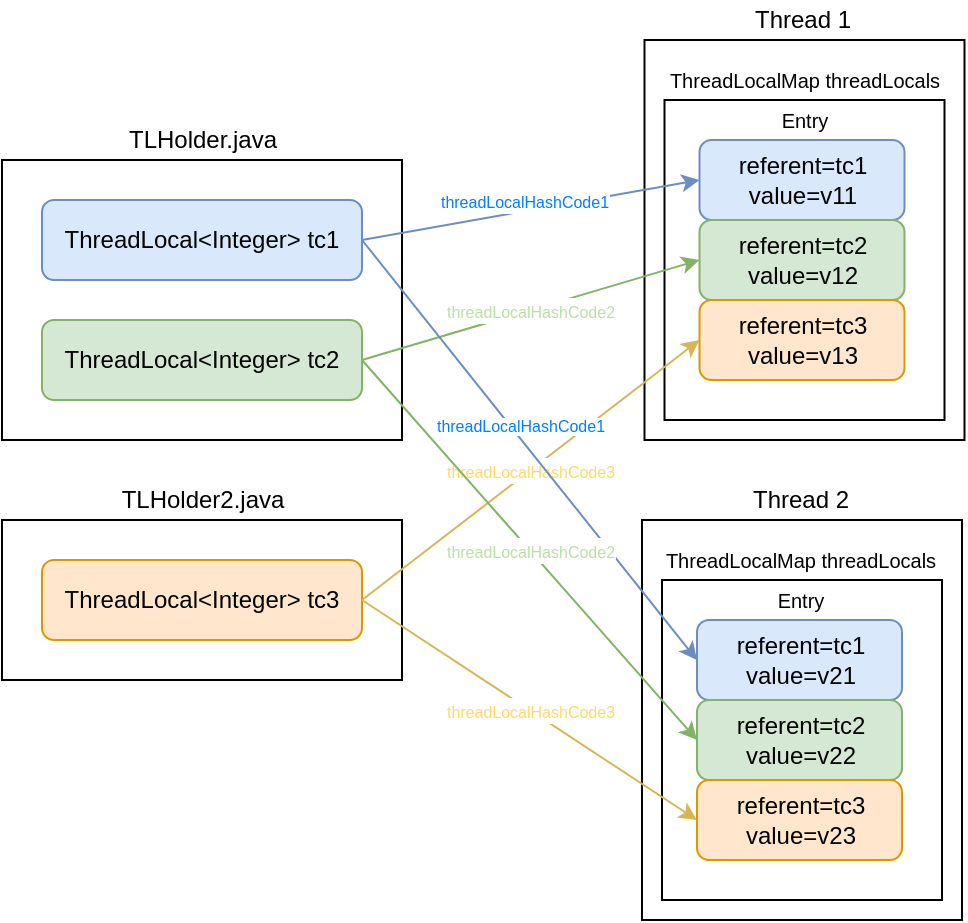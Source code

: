 <mxfile version="16.1.2" type="device"><diagram id="h3seWhRiCq7StGXtS9yJ" name="第 1 页"><mxGraphModel dx="1098" dy="689" grid="1" gridSize="10" guides="1" tooltips="1" connect="1" arrows="1" fold="1" page="1" pageScale="1" pageWidth="827" pageHeight="1169" math="0" shadow="0"><root><mxCell id="0"/><mxCell id="1" parent="0"/><mxCell id="l43vFdsVM3XjgTu8qxaD-1" value="" style="rounded=0;whiteSpace=wrap;html=1;" vertex="1" parent="1"><mxGeometry x="40" y="120" width="200" height="140" as="geometry"/></mxCell><mxCell id="l43vFdsVM3XjgTu8qxaD-2" value="TLHolder.java" style="text;html=1;align=center;verticalAlign=middle;resizable=0;points=[];autosize=1;strokeColor=none;fillColor=none;" vertex="1" parent="1"><mxGeometry x="95" y="100" width="90" height="20" as="geometry"/></mxCell><mxCell id="l43vFdsVM3XjgTu8qxaD-3" value="ThreadLocal&amp;lt;Integer&amp;gt; tc1" style="rounded=1;whiteSpace=wrap;html=1;fillColor=#dae8fc;strokeColor=#6c8ebf;" vertex="1" parent="1"><mxGeometry x="60" y="140" width="160" height="40" as="geometry"/></mxCell><mxCell id="l43vFdsVM3XjgTu8qxaD-4" value="ThreadLocal&amp;lt;Integer&amp;gt; tc2" style="rounded=1;whiteSpace=wrap;html=1;fillColor=#d5e8d4;strokeColor=#82b366;" vertex="1" parent="1"><mxGeometry x="60" y="200" width="160" height="40" as="geometry"/></mxCell><mxCell id="l43vFdsVM3XjgTu8qxaD-5" value="" style="rounded=0;whiteSpace=wrap;html=1;" vertex="1" parent="1"><mxGeometry x="40" y="300" width="200" height="80" as="geometry"/></mxCell><mxCell id="l43vFdsVM3XjgTu8qxaD-6" value="TLHolder2.java" style="text;html=1;align=center;verticalAlign=middle;resizable=0;points=[];autosize=1;strokeColor=none;fillColor=none;" vertex="1" parent="1"><mxGeometry x="90" y="280" width="100" height="20" as="geometry"/></mxCell><mxCell id="l43vFdsVM3XjgTu8qxaD-7" value="ThreadLocal&amp;lt;Integer&amp;gt; tc3" style="rounded=1;whiteSpace=wrap;html=1;fillColor=#ffe6cc;strokeColor=#d79b00;" vertex="1" parent="1"><mxGeometry x="60" y="320" width="160" height="40" as="geometry"/></mxCell><mxCell id="l43vFdsVM3XjgTu8qxaD-10" value="" style="rounded=0;whiteSpace=wrap;html=1;" vertex="1" parent="1"><mxGeometry x="361.25" y="60" width="160" height="200" as="geometry"/></mxCell><mxCell id="l43vFdsVM3XjgTu8qxaD-11" value="Thread 1" style="text;html=1;align=center;verticalAlign=middle;resizable=0;points=[];autosize=1;strokeColor=none;fillColor=none;" vertex="1" parent="1"><mxGeometry x="410" y="40" width="60" height="20" as="geometry"/></mxCell><mxCell id="l43vFdsVM3XjgTu8qxaD-18" value="" style="rounded=0;whiteSpace=wrap;html=1;" vertex="1" parent="1"><mxGeometry x="371.25" y="90" width="140" height="160" as="geometry"/></mxCell><mxCell id="l43vFdsVM3XjgTu8qxaD-19" value="&lt;font style=&quot;font-size: 10px&quot;&gt;&lt;span&gt;ThreadLocalMap&amp;nbsp;&lt;/span&gt;threadLocals&lt;/font&gt;" style="text;html=1;align=center;verticalAlign=middle;resizable=0;points=[];autosize=1;strokeColor=none;fillColor=none;" vertex="1" parent="1"><mxGeometry x="366.25" y="70" width="150" height="20" as="geometry"/></mxCell><mxCell id="l43vFdsVM3XjgTu8qxaD-13" value="referent=tc1&lt;br&gt;value=v11" style="rounded=1;whiteSpace=wrap;html=1;fillColor=#dae8fc;strokeColor=#6c8ebf;" vertex="1" parent="1"><mxGeometry x="388.75" y="110" width="102.5" height="40" as="geometry"/></mxCell><mxCell id="l43vFdsVM3XjgTu8qxaD-20" value="&lt;div&gt;referent=tc2&lt;/div&gt;&lt;div&gt;value=v12&lt;/div&gt;" style="rounded=1;whiteSpace=wrap;html=1;fillColor=#d5e8d4;strokeColor=#82b366;" vertex="1" parent="1"><mxGeometry x="388.75" y="150" width="102.5" height="40" as="geometry"/></mxCell><mxCell id="l43vFdsVM3XjgTu8qxaD-21" value="&lt;div&gt;referent=tc3&lt;/div&gt;&lt;div&gt;value=v13&lt;/div&gt;" style="rounded=1;whiteSpace=wrap;html=1;fillColor=#ffe6cc;strokeColor=#d79b00;" vertex="1" parent="1"><mxGeometry x="388.75" y="190" width="102.5" height="40" as="geometry"/></mxCell><mxCell id="l43vFdsVM3XjgTu8qxaD-22" style="rounded=0;orthogonalLoop=1;jettySize=auto;html=1;exitX=1;exitY=0.5;exitDx=0;exitDy=0;entryX=0;entryY=0.5;entryDx=0;entryDy=0;fillColor=#dae8fc;strokeColor=#6c8ebf;" edge="1" parent="1" source="l43vFdsVM3XjgTu8qxaD-3" target="l43vFdsVM3XjgTu8qxaD-13"><mxGeometry relative="1" as="geometry"/></mxCell><mxCell id="l43vFdsVM3XjgTu8qxaD-38" value="&lt;font style=&quot;font-size: 8px&quot;&gt;threadLocalHashCode1&lt;/font&gt;" style="edgeLabel;html=1;align=center;verticalAlign=middle;resizable=0;points=[];fontSize=10;fontColor=#007FFF;" vertex="1" connectable="0" parent="l43vFdsVM3XjgTu8qxaD-22"><mxGeometry x="-0.191" relative="1" as="geometry"><mxPoint x="12" y="-8" as="offset"/></mxGeometry></mxCell><mxCell id="l43vFdsVM3XjgTu8qxaD-23" value="&lt;span style=&quot;font-size: 8px&quot;&gt;&lt;font color=&quot;#b9e0a5&quot;&gt;threadLocalHashCode2&lt;/font&gt;&lt;/span&gt;" style="edgeStyle=none;rounded=0;orthogonalLoop=1;jettySize=auto;html=1;exitX=1;exitY=0.5;exitDx=0;exitDy=0;entryX=0;entryY=0.5;entryDx=0;entryDy=0;fillColor=#d5e8d4;strokeColor=#82b366;" edge="1" parent="1" source="l43vFdsVM3XjgTu8qxaD-4" target="l43vFdsVM3XjgTu8qxaD-20"><mxGeometry relative="1" as="geometry"/></mxCell><mxCell id="l43vFdsVM3XjgTu8qxaD-24" value="&lt;font style=&quot;font-size: 8px&quot; color=&quot;#ffd966&quot;&gt;threadLocalHashCode3&lt;/font&gt;" style="edgeStyle=none;rounded=0;orthogonalLoop=1;jettySize=auto;html=1;exitX=1;exitY=0.5;exitDx=0;exitDy=0;entryX=0;entryY=0.5;entryDx=0;entryDy=0;fillColor=#fff2cc;strokeColor=#d6b656;" edge="1" parent="1" source="l43vFdsVM3XjgTu8qxaD-7" target="l43vFdsVM3XjgTu8qxaD-21"><mxGeometry relative="1" as="geometry"/></mxCell><mxCell id="l43vFdsVM3XjgTu8qxaD-25" value="" style="rounded=0;whiteSpace=wrap;html=1;" vertex="1" parent="1"><mxGeometry x="360" y="300" width="160" height="200" as="geometry"/></mxCell><mxCell id="l43vFdsVM3XjgTu8qxaD-26" value="Thread 2" style="text;html=1;align=center;verticalAlign=middle;resizable=0;points=[];autosize=1;strokeColor=none;fillColor=none;" vertex="1" parent="1"><mxGeometry x="408.75" y="280" width="60" height="20" as="geometry"/></mxCell><mxCell id="l43vFdsVM3XjgTu8qxaD-27" value="" style="rounded=0;whiteSpace=wrap;html=1;" vertex="1" parent="1"><mxGeometry x="370" y="330" width="140" height="160" as="geometry"/></mxCell><mxCell id="l43vFdsVM3XjgTu8qxaD-29" value="&lt;div&gt;referent=tc1&lt;/div&gt;&lt;div&gt;value=v21&lt;/div&gt;" style="rounded=1;whiteSpace=wrap;html=1;fillColor=#dae8fc;strokeColor=#6c8ebf;" vertex="1" parent="1"><mxGeometry x="387.5" y="350" width="102.5" height="40" as="geometry"/></mxCell><mxCell id="l43vFdsVM3XjgTu8qxaD-30" value="&lt;div&gt;referent=tc2&lt;/div&gt;&lt;div&gt;value=v22&lt;/div&gt;" style="rounded=1;whiteSpace=wrap;html=1;fillColor=#d5e8d4;strokeColor=#82b366;" vertex="1" parent="1"><mxGeometry x="387.5" y="390" width="102.5" height="40" as="geometry"/></mxCell><mxCell id="l43vFdsVM3XjgTu8qxaD-31" value="&lt;div&gt;referent=tc3&lt;/div&gt;&lt;div&gt;value=v23&lt;/div&gt;" style="rounded=1;whiteSpace=wrap;html=1;fillColor=#ffe6cc;strokeColor=#d79b00;" vertex="1" parent="1"><mxGeometry x="387.5" y="430" width="102.5" height="40" as="geometry"/></mxCell><mxCell id="l43vFdsVM3XjgTu8qxaD-32" style="edgeStyle=none;rounded=0;orthogonalLoop=1;jettySize=auto;html=1;exitX=1;exitY=0.5;exitDx=0;exitDy=0;entryX=0;entryY=0.5;entryDx=0;entryDy=0;fillColor=#dae8fc;strokeColor=#6c8ebf;" edge="1" parent="1" source="l43vFdsVM3XjgTu8qxaD-3" target="l43vFdsVM3XjgTu8qxaD-29"><mxGeometry relative="1" as="geometry"/></mxCell><mxCell id="l43vFdsVM3XjgTu8qxaD-39" value="threadLocalHashCode1" style="edgeLabel;html=1;align=center;verticalAlign=middle;resizable=0;points=[];fontSize=8;fontColor=#007FFF;" vertex="1" connectable="0" parent="l43vFdsVM3XjgTu8qxaD-32"><mxGeometry x="-0.09" y="4" relative="1" as="geometry"><mxPoint as="offset"/></mxGeometry></mxCell><mxCell id="l43vFdsVM3XjgTu8qxaD-33" value="&lt;span style=&quot;font-size: 8px&quot;&gt;&lt;font color=&quot;#b9e0a5&quot;&gt;threadLocalHashCode2&lt;/font&gt;&lt;/span&gt;" style="edgeStyle=none;rounded=0;orthogonalLoop=1;jettySize=auto;html=1;exitX=1;exitY=0.5;exitDx=0;exitDy=0;entryX=0;entryY=0.5;entryDx=0;entryDy=0;fillColor=#d5e8d4;strokeColor=#82b366;" edge="1" parent="1" source="l43vFdsVM3XjgTu8qxaD-4" target="l43vFdsVM3XjgTu8qxaD-30"><mxGeometry relative="1" as="geometry"/></mxCell><mxCell id="l43vFdsVM3XjgTu8qxaD-34" value="&lt;span style=&quot;font-size: 8px&quot;&gt;&lt;font color=&quot;#ffd966&quot;&gt;threadLocalHashCode3&lt;/font&gt;&lt;/span&gt;" style="edgeStyle=none;rounded=0;orthogonalLoop=1;jettySize=auto;html=1;exitX=1;exitY=0.5;exitDx=0;exitDy=0;entryX=0;entryY=0.5;entryDx=0;entryDy=0;fillColor=#fff2cc;strokeColor=#d6b656;" edge="1" parent="1" source="l43vFdsVM3XjgTu8qxaD-7" target="l43vFdsVM3XjgTu8qxaD-31"><mxGeometry relative="1" as="geometry"/></mxCell><mxCell id="l43vFdsVM3XjgTu8qxaD-35" value="&lt;font style=&quot;font-size: 10px&quot;&gt;Entry&lt;/font&gt;" style="text;html=1;align=center;verticalAlign=middle;resizable=0;points=[];autosize=1;strokeColor=none;fillColor=none;" vertex="1" parent="1"><mxGeometry x="421.25" y="90" width="40" height="20" as="geometry"/></mxCell><mxCell id="l43vFdsVM3XjgTu8qxaD-36" value="&lt;font style=&quot;font-size: 10px&quot;&gt;&lt;span&gt;ThreadLocalMap&amp;nbsp;&lt;/span&gt;threadLocals&lt;/font&gt;" style="text;html=1;align=center;verticalAlign=middle;resizable=0;points=[];autosize=1;strokeColor=none;fillColor=none;" vertex="1" parent="1"><mxGeometry x="363.75" y="310" width="150" height="20" as="geometry"/></mxCell><mxCell id="l43vFdsVM3XjgTu8qxaD-37" value="&lt;font style=&quot;font-size: 10px&quot;&gt;Entry&lt;/font&gt;" style="text;html=1;align=center;verticalAlign=middle;resizable=0;points=[];autosize=1;strokeColor=none;fillColor=none;" vertex="1" parent="1"><mxGeometry x="418.75" y="330" width="40" height="20" as="geometry"/></mxCell></root></mxGraphModel></diagram></mxfile>